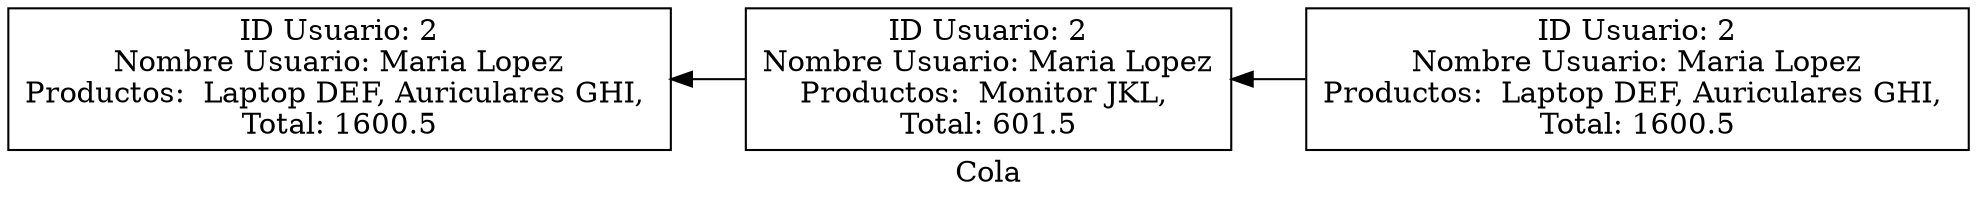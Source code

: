 digraph G {
    rankdir="RL";
    label="Cola";
    node[shape=box];
Nodo0 [label="ID Usuario: 2\nNombre Usuario: Maria Lopez\nProductos:  Laptop DEF, Auriculares GHI, \nTotal: 1600.5"];
Nodo1 [label="ID Usuario: 2\nNombre Usuario: Maria Lopez\nProductos:  Monitor JKL, \nTotal: 601.5"];
Nodo2 [label="ID Usuario: 2\nNombre Usuario: Maria Lopez\nProductos:  Laptop DEF, Auriculares GHI, \nTotal: 1600.5"];

Nodo1 -> Nodo0;
Nodo2 -> Nodo1;

}